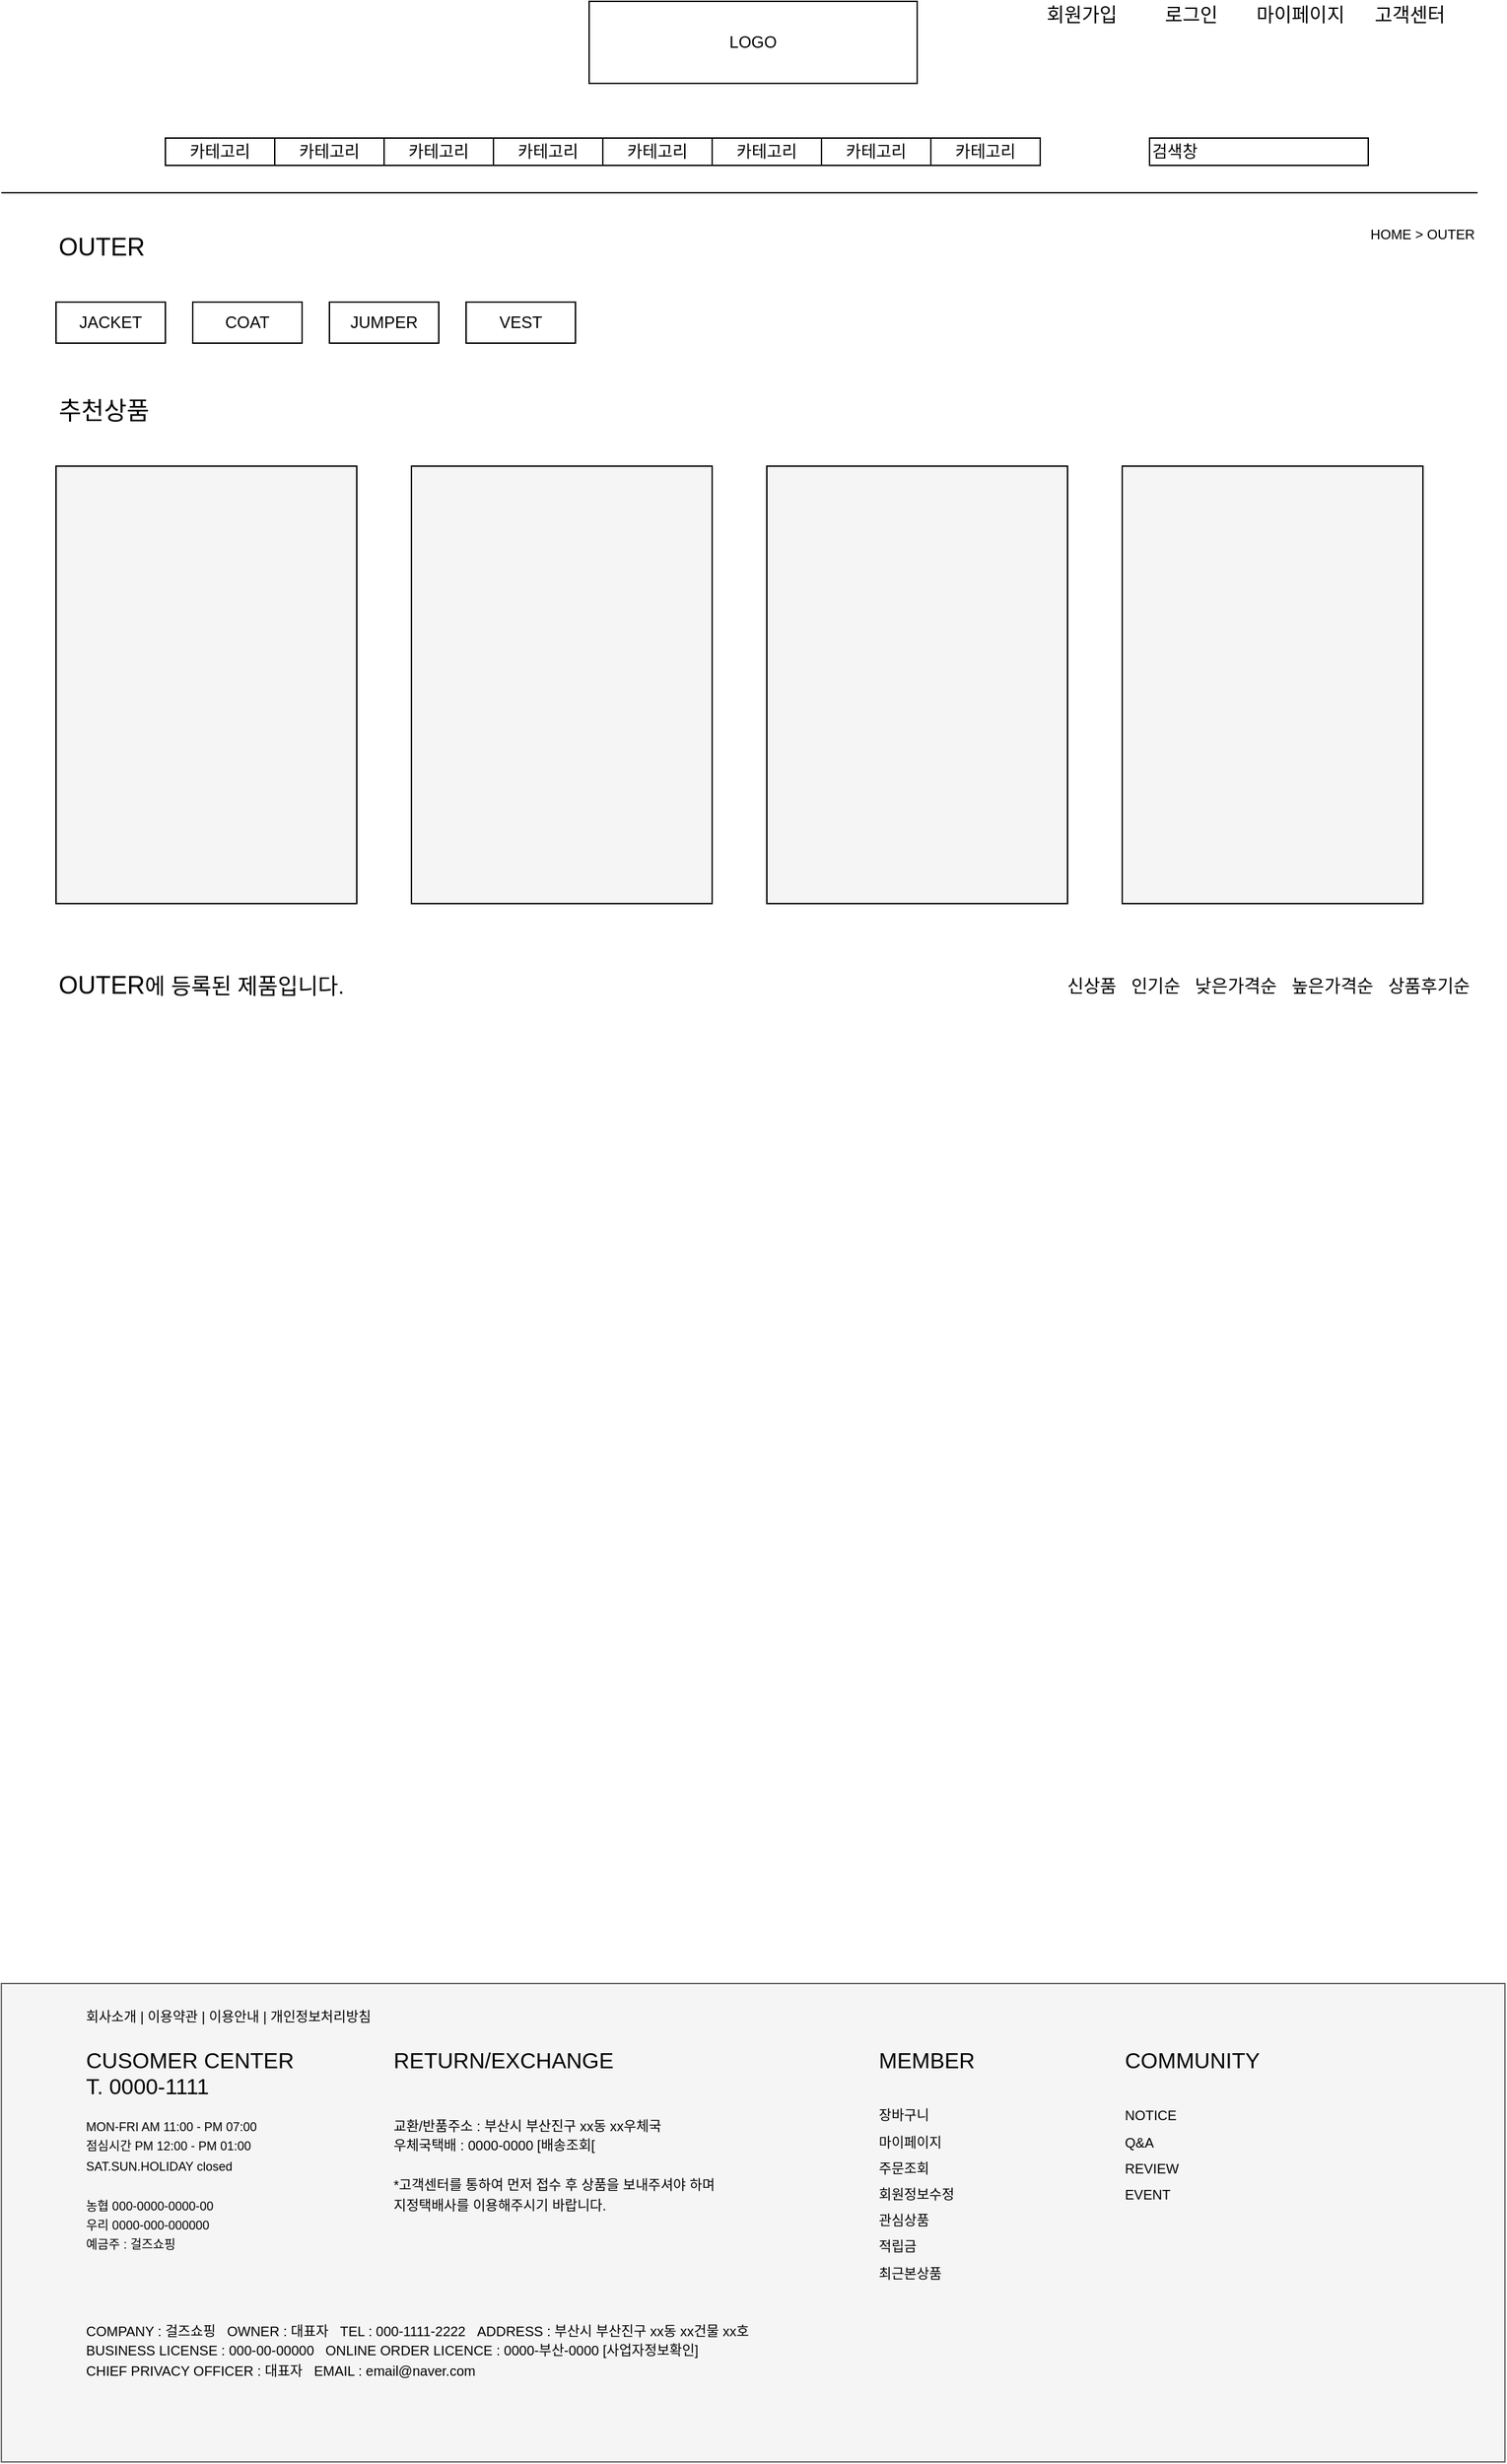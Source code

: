 <mxfile version="20.8.20" type="device"><diagram name="Page-1" id="03018318-947c-dd8e-b7a3-06fadd420f32"><mxGraphModel dx="1434" dy="796" grid="1" gridSize="10" guides="1" tooltips="1" connect="1" arrows="1" fold="1" page="1" pageScale="1" pageWidth="1100" pageHeight="850" background="none" math="0" shadow="0"><root><mxCell id="0"/><mxCell id="1" parent="0"/><mxCell id="677b7b8949515195-4" value="회원가입" style="text;html=1;points=[];align=center;verticalAlign=top;spacingTop=-4;fontSize=14;fontFamily=Verdana" parent="1" vertex="1"><mxGeometry x="760" y="40" width="60" height="20" as="geometry"/></mxCell><mxCell id="677b7b8949515195-5" value="로그인" style="text;html=1;points=[];align=center;verticalAlign=top;spacingTop=-4;fontSize=14;fontFamily=Verdana" parent="1" vertex="1"><mxGeometry x="840" y="40" width="60" height="20" as="geometry"/></mxCell><mxCell id="677b7b8949515195-6" value="마이페이지" style="text;html=1;points=[];align=center;verticalAlign=top;spacingTop=-4;fontSize=14;fontFamily=Verdana" parent="1" vertex="1"><mxGeometry x="920" y="40" width="60" height="20" as="geometry"/></mxCell><mxCell id="677b7b8949515195-7" value="고객센터" style="text;html=1;points=[];align=center;verticalAlign=top;spacingTop=-4;fontSize=14;fontFamily=Verdana" parent="1" vertex="1"><mxGeometry x="1000" y="40" width="60" height="20" as="geometry"/></mxCell><mxCell id="tAWyXZQAekTBP1LmAkg3-1" value="LOGO" style="rounded=0;whiteSpace=wrap;html=1;" parent="1" vertex="1"><mxGeometry x="430" y="40" width="240" height="60" as="geometry"/></mxCell><mxCell id="tAWyXZQAekTBP1LmAkg3-4" value="카테고리" style="rounded=0;whiteSpace=wrap;html=1;fillColor=none;" parent="1" vertex="1"><mxGeometry x="120" y="140" width="80" height="20" as="geometry"/></mxCell><mxCell id="tAWyXZQAekTBP1LmAkg3-5" value="카테고리" style="rounded=0;whiteSpace=wrap;html=1;fillColor=none;" parent="1" vertex="1"><mxGeometry x="200" y="140" width="80" height="20" as="geometry"/></mxCell><mxCell id="tAWyXZQAekTBP1LmAkg3-7" value="카테고리" style="rounded=0;whiteSpace=wrap;html=1;fillColor=none;" parent="1" vertex="1"><mxGeometry x="360" y="140" width="80" height="20" as="geometry"/></mxCell><mxCell id="tAWyXZQAekTBP1LmAkg3-8" value="카테고리" style="rounded=0;whiteSpace=wrap;html=1;fillColor=none;" parent="1" vertex="1"><mxGeometry x="280" y="140" width="80" height="20" as="geometry"/></mxCell><mxCell id="tAWyXZQAekTBP1LmAkg3-9" value="카테고리" style="rounded=0;whiteSpace=wrap;html=1;fillColor=none;" parent="1" vertex="1"><mxGeometry x="680" y="140" width="80" height="20" as="geometry"/></mxCell><mxCell id="tAWyXZQAekTBP1LmAkg3-10" value="카테고리" style="rounded=0;whiteSpace=wrap;html=1;fillColor=none;" parent="1" vertex="1"><mxGeometry x="600" y="140" width="80" height="20" as="geometry"/></mxCell><mxCell id="tAWyXZQAekTBP1LmAkg3-11" value="카테고리" style="rounded=0;whiteSpace=wrap;html=1;fillColor=none;" parent="1" vertex="1"><mxGeometry x="520" y="140" width="80" height="20" as="geometry"/></mxCell><mxCell id="tAWyXZQAekTBP1LmAkg3-12" value="카테고리" style="rounded=0;whiteSpace=wrap;html=1;fillColor=none;" parent="1" vertex="1"><mxGeometry x="440" y="140" width="80" height="20" as="geometry"/></mxCell><mxCell id="tAWyXZQAekTBP1LmAkg3-13" value="검색창" style="rounded=0;whiteSpace=wrap;html=1;fillColor=none;align=left;" parent="1" vertex="1"><mxGeometry x="840" y="140" width="160" height="20" as="geometry"/></mxCell><mxCell id="tAWyXZQAekTBP1LmAkg3-43" value="" style="endArrow=none;html=1;rounded=0;" parent="1" edge="1"><mxGeometry width="50" height="50" relative="1" as="geometry"><mxPoint y="180" as="sourcePoint"/><mxPoint x="1080" y="180" as="targetPoint"/></mxGeometry></mxCell><mxCell id="YVRWN7XT4B0xnGiOb3B0-42" value="" style="rounded=0;whiteSpace=wrap;html=1;strokeColor=#666666;fillColor=#f5f5f5;fontColor=#333333;" parent="1" vertex="1"><mxGeometry y="1490" width="1100" height="350" as="geometry"/></mxCell><mxCell id="YVRWN7XT4B0xnGiOb3B0-43" value="&lt;font style=&quot;font-size: 9px;&quot;&gt;MON-FRI AM 11:00 - PM 07:00&lt;br style=&quot;font-size: 9px;&quot;&gt;점심시간 PM 12:00 - PM 01:00&lt;br style=&quot;font-size: 9px;&quot;&gt;SAT.SUN.HOLIDAY closed&lt;br style=&quot;font-size: 9px;&quot;&gt;&lt;br style=&quot;font-size: 9px;&quot;&gt;농협 000-0000-0000-00&lt;br style=&quot;font-size: 9px;&quot;&gt;우리 0000-000-000000&lt;br style=&quot;font-size: 9px;&quot;&gt;예금주 : 걸즈쇼핑&lt;/font&gt;" style="rounded=0;whiteSpace=wrap;html=1;strokeColor=none;fillColor=none;align=left;verticalAlign=top;" parent="1" vertex="1"><mxGeometry x="60" y="1580" width="190" height="140" as="geometry"/></mxCell><mxCell id="YVRWN7XT4B0xnGiOb3B0-44" value="&lt;span style=&quot;font-size: 10px;&quot;&gt;교환/반품주소 : 부산시 부산진구 xx동 xx우체국&lt;br&gt;우체국택배 : 0000-0000 [배송조회[&lt;br&gt;&lt;br&gt;*고객센터를 통하여 먼저 접수 후 상품을 보내주셔야 하며&lt;br&gt;지정택배사를 이용해주시기 바랍니다.&lt;br style=&quot;&quot;&gt;&lt;/span&gt;" style="rounded=0;whiteSpace=wrap;html=1;strokeColor=none;fillColor=none;align=left;verticalAlign=top;" parent="1" vertex="1"><mxGeometry x="285" y="1580" width="335" height="120" as="geometry"/></mxCell><mxCell id="YVRWN7XT4B0xnGiOb3B0-45" value="CUSOMER CENTER&lt;br style=&quot;border-color: var(--border-color); font-size: 16px;&quot;&gt;&lt;span style=&quot;font-size: 16px;&quot;&gt;T. 0000-1111&lt;/span&gt;" style="rounded=0;whiteSpace=wrap;html=1;fontSize=16;fillColor=none;strokeColor=none;align=left;verticalAlign=top;" parent="1" vertex="1"><mxGeometry x="60" y="1530" width="200" height="50" as="geometry"/></mxCell><mxCell id="YVRWN7XT4B0xnGiOb3B0-46" value="RETURN/EXCHANGE" style="rounded=0;whiteSpace=wrap;html=1;fontSize=16;fillColor=none;strokeColor=none;align=left;verticalAlign=top;" parent="1" vertex="1"><mxGeometry x="285" y="1530" width="200" height="50" as="geometry"/></mxCell><mxCell id="YVRWN7XT4B0xnGiOb3B0-48" value="MEMBER&lt;br&gt;&lt;br&gt;&lt;font style=&quot;font-size: 10px;&quot;&gt;장바구니&lt;br&gt;마이페이지&lt;br&gt;주문조회&lt;br&gt;회원정보수정&lt;br&gt;관심상품&lt;br&gt;적립금&lt;br&gt;최근본상품&lt;/font&gt;" style="rounded=0;whiteSpace=wrap;html=1;fontSize=16;fillColor=none;strokeColor=none;align=left;verticalAlign=top;" parent="1" vertex="1"><mxGeometry x="640" y="1530" width="200" height="50" as="geometry"/></mxCell><mxCell id="YVRWN7XT4B0xnGiOb3B0-49" value="COMMUNITY&lt;br&gt;&lt;br&gt;&lt;font style=&quot;font-size: 10px;&quot;&gt;NOTICE&lt;br&gt;Q&amp;amp;A&lt;br&gt;REVIEW&lt;br&gt;EVENT&lt;/font&gt;" style="rounded=0;whiteSpace=wrap;html=1;fontSize=16;fillColor=none;strokeColor=none;align=left;verticalAlign=top;" parent="1" vertex="1"><mxGeometry x="820" y="1530" width="200" height="50" as="geometry"/></mxCell><mxCell id="YVRWN7XT4B0xnGiOb3B0-50" value="&lt;span style=&quot;font-size: 10px;&quot;&gt;COMPANY : 걸즈쇼핑&amp;nbsp; &amp;nbsp;OWNER : 대표자&amp;nbsp; &amp;nbsp;TEL : 000-1111-2222&amp;nbsp; &amp;nbsp;ADDRESS : 부산시 부산진구 xx동 xx건물 xx호&lt;br&gt;BUSINESS LICENSE : 000-00-00000&amp;nbsp; &amp;nbsp;ONLINE ORDER LICENCE : 0000-부산-0000 [사업자정보확인]&lt;br&gt;CHIEF PRIVACY OFFICER : 대표자&amp;nbsp; &amp;nbsp;EMAIL : email@naver.com&lt;br style=&quot;&quot;&gt;&lt;/span&gt;" style="rounded=0;whiteSpace=wrap;html=1;strokeColor=none;fillColor=none;align=left;verticalAlign=top;" parent="1" vertex="1"><mxGeometry x="60" y="1730" width="770" height="60" as="geometry"/></mxCell><mxCell id="YVRWN7XT4B0xnGiOb3B0-51" value="&lt;div style=&quot;&quot;&gt;&lt;span style=&quot;font-size: 10px; background-color: initial;&quot;&gt;회사소개 | 이용약관 | 이용안내 | 개인정보처리방침&lt;/span&gt;&lt;/div&gt;" style="rounded=0;whiteSpace=wrap;html=1;strokeColor=none;fillColor=none;align=left;verticalAlign=top;" parent="1" vertex="1"><mxGeometry x="60" y="1500" width="1040" height="120" as="geometry"/></mxCell><mxCell id="_u6w3v2O0VIGlpJXjt6S-1" value="HOME &amp;gt; OUTER" style="rounded=0;whiteSpace=wrap;html=1;fontSize=10;fillColor=none;strokeColor=none;align=right;" vertex="1" parent="1"><mxGeometry x="840" y="200" width="240" height="20" as="geometry"/></mxCell><mxCell id="_u6w3v2O0VIGlpJXjt6S-2" value="OUTER" style="rounded=0;whiteSpace=wrap;html=1;fontSize=18;fillColor=none;strokeColor=none;align=left;" vertex="1" parent="1"><mxGeometry x="40" y="200" width="160" height="40" as="geometry"/></mxCell><mxCell id="_u6w3v2O0VIGlpJXjt6S-3" value="JACKET" style="rounded=0;whiteSpace=wrap;html=1;fontSize=12;fillColor=none;" vertex="1" parent="1"><mxGeometry x="40" y="260" width="80" height="30" as="geometry"/></mxCell><mxCell id="_u6w3v2O0VIGlpJXjt6S-4" value="COAT" style="rounded=0;whiteSpace=wrap;html=1;fontSize=12;fillColor=none;" vertex="1" parent="1"><mxGeometry x="140" y="260" width="80" height="30" as="geometry"/></mxCell><mxCell id="_u6w3v2O0VIGlpJXjt6S-5" value="JUMPER" style="rounded=0;whiteSpace=wrap;html=1;fontSize=12;fillColor=none;" vertex="1" parent="1"><mxGeometry x="240" y="260" width="80" height="30" as="geometry"/></mxCell><mxCell id="_u6w3v2O0VIGlpJXjt6S-6" value="VEST" style="rounded=0;whiteSpace=wrap;html=1;fontSize=12;fillColor=none;" vertex="1" parent="1"><mxGeometry x="340" y="260" width="80" height="30" as="geometry"/></mxCell><mxCell id="_u6w3v2O0VIGlpJXjt6S-9" value="추천상품" style="rounded=0;whiteSpace=wrap;html=1;fontSize=18;fillColor=none;strokeColor=none;align=left;" vertex="1" parent="1"><mxGeometry x="40" y="320" width="160" height="40" as="geometry"/></mxCell><mxCell id="_u6w3v2O0VIGlpJXjt6S-11" value="" style="rounded=0;whiteSpace=wrap;html=1;fontSize=12;fillColor=#f5f5f5;fontColor=#333333;strokeColor=default;" vertex="1" parent="1"><mxGeometry x="40" y="380" width="220" height="320" as="geometry"/></mxCell><mxCell id="_u6w3v2O0VIGlpJXjt6S-12" value="" style="rounded=0;whiteSpace=wrap;html=1;fontSize=12;fillColor=#f5f5f5;fontColor=#333333;strokeColor=default;" vertex="1" parent="1"><mxGeometry x="300" y="380" width="220" height="320" as="geometry"/></mxCell><mxCell id="_u6w3v2O0VIGlpJXjt6S-13" value="" style="rounded=0;whiteSpace=wrap;html=1;fontSize=12;fillColor=#f5f5f5;fontColor=#333333;strokeColor=default;" vertex="1" parent="1"><mxGeometry x="560" y="380" width="220" height="320" as="geometry"/></mxCell><mxCell id="_u6w3v2O0VIGlpJXjt6S-14" value="" style="rounded=0;whiteSpace=wrap;html=1;fontSize=12;fillColor=#f5f5f5;fontColor=#333333;strokeColor=default;" vertex="1" parent="1"><mxGeometry x="820" y="380" width="220" height="320" as="geometry"/></mxCell><mxCell id="_u6w3v2O0VIGlpJXjt6S-15" value="OUTER&lt;font style=&quot;font-size: 16px;&quot;&gt;에 등록된&amp;nbsp;&lt;font style=&quot;font-size: 16px;&quot;&gt;제품입니다.&lt;/font&gt;&lt;/font&gt;" style="rounded=0;whiteSpace=wrap;html=1;fontSize=18;fillColor=none;strokeColor=none;align=left;" vertex="1" parent="1"><mxGeometry x="40" y="740" width="260" height="40" as="geometry"/></mxCell><mxCell id="_u6w3v2O0VIGlpJXjt6S-16" value="신상품&amp;nbsp; &amp;nbsp;인기순&amp;nbsp; &amp;nbsp;낮은가격순&amp;nbsp; &amp;nbsp;높은가격순&amp;nbsp; &amp;nbsp;상품후기순&amp;nbsp;" style="rounded=0;whiteSpace=wrap;html=1;fontSize=13;fillColor=none;strokeColor=none;align=right;" vertex="1" parent="1"><mxGeometry x="720" y="750" width="360" height="20" as="geometry"/></mxCell></root></mxGraphModel></diagram></mxfile>